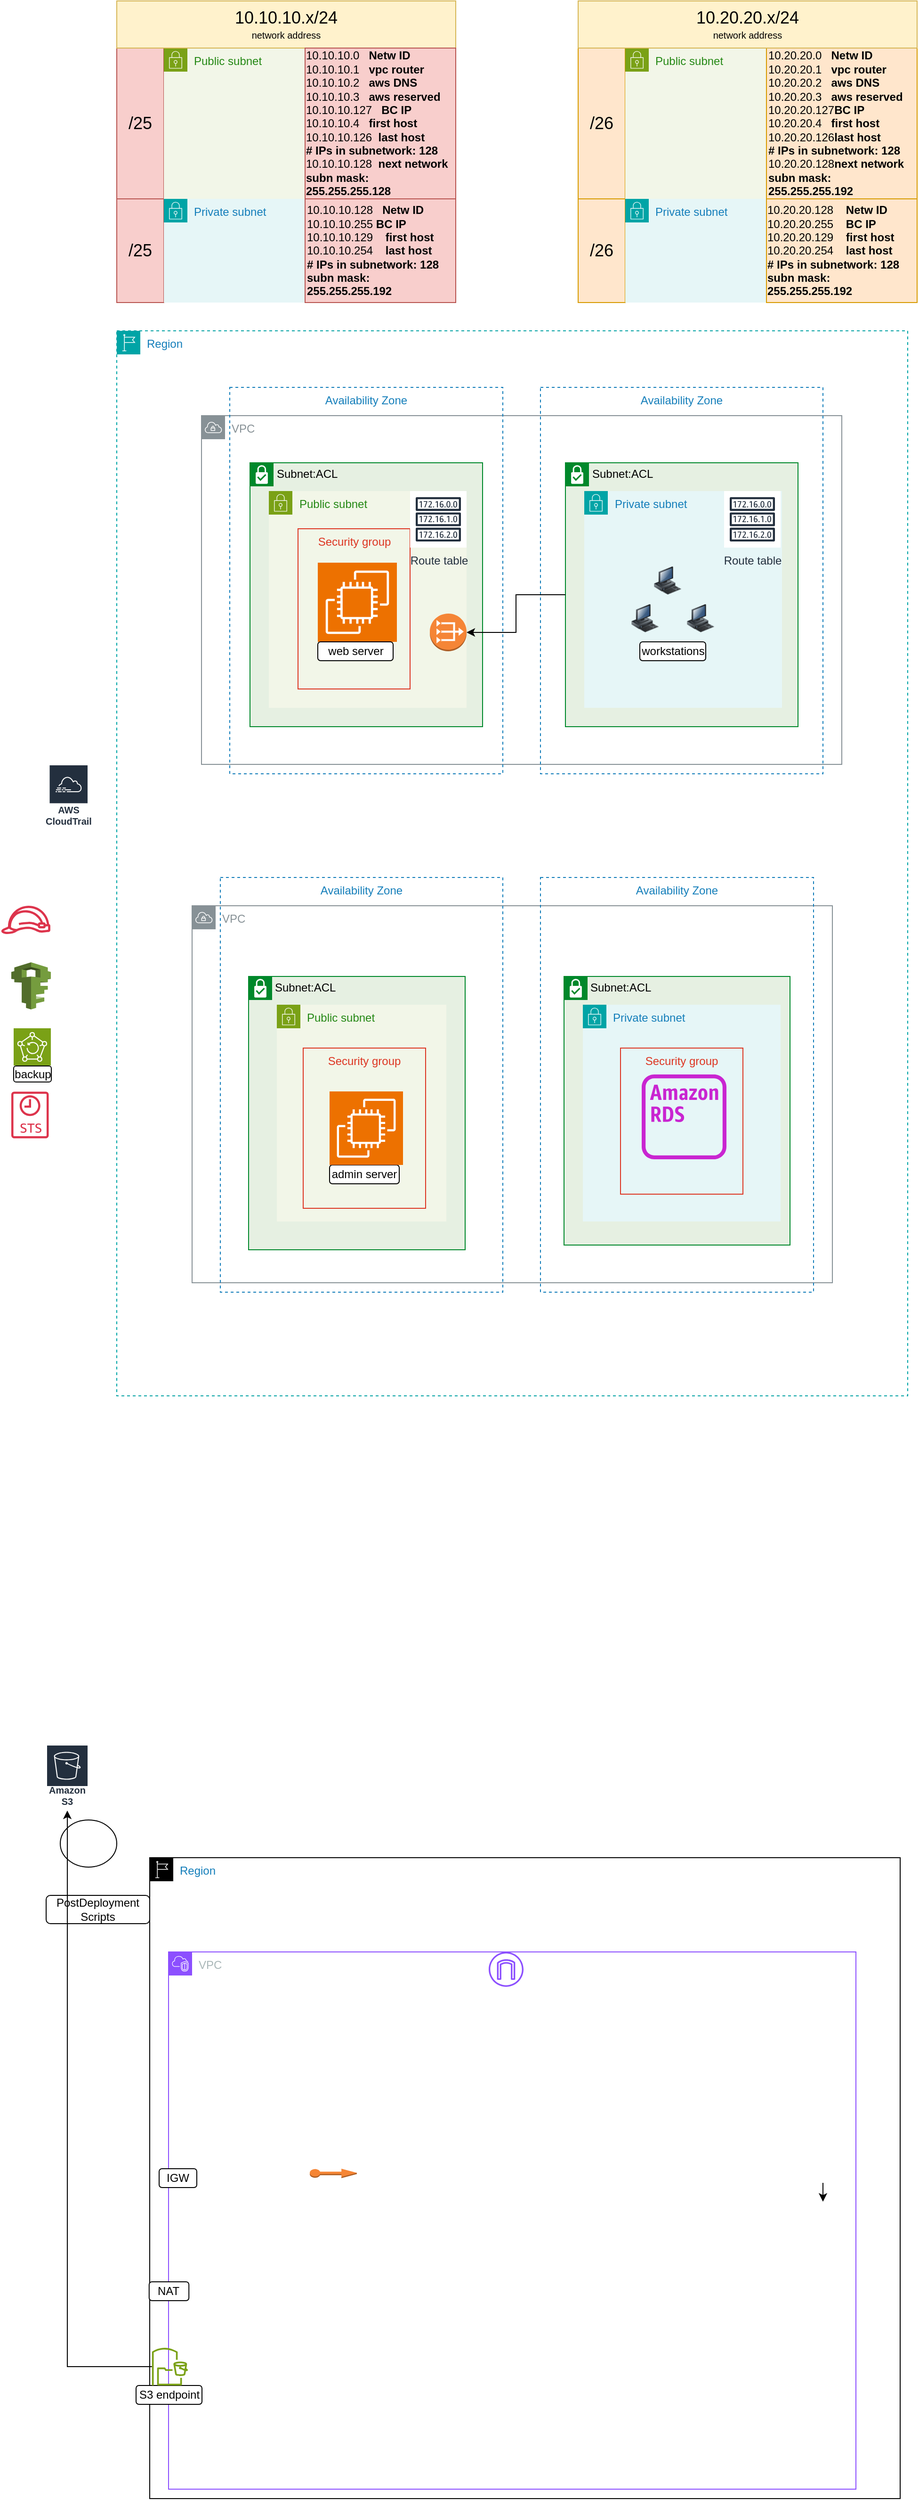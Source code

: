 <mxfile version="22.1.21" type="github">
  <diagram name="Pagina-1" id="PJHqQeVscJE3fAsvbVZz">
    <mxGraphModel dx="2704" dy="548" grid="1" gridSize="10" guides="1" tooltips="1" connect="1" arrows="1" fold="1" page="1" pageScale="1" pageWidth="827" pageHeight="1169" math="0" shadow="0">
      <root>
        <mxCell id="0" />
        <mxCell id="1" parent="0" />
        <mxCell id="nFN0qH9Q3qQGWHZ8weUC-11" value="Amazon S3" style="sketch=0;outlineConnect=0;fontColor=#232F3E;gradientColor=none;strokeColor=#ffffff;fillColor=#232F3E;dashed=0;verticalLabelPosition=middle;verticalAlign=bottom;align=center;html=1;whiteSpace=wrap;fontSize=10;fontStyle=1;spacing=3;shape=mxgraph.aws4.productIcon;prIcon=mxgraph.aws4.s3;" parent="1" vertex="1">
          <mxGeometry x="-1365" y="1880" width="45" height="70" as="geometry" />
        </mxCell>
        <mxCell id="nFN0qH9Q3qQGWHZ8weUC-15" value="" style="outlineConnect=0;dashed=0;verticalLabelPosition=bottom;verticalAlign=top;align=center;html=1;shape=mxgraph.aws3.iam;fillColor=#759C3E;gradientColor=none;" parent="1" vertex="1">
          <mxGeometry x="-1402" y="1050" width="42" height="50" as="geometry" />
        </mxCell>
        <mxCell id="nFN0qH9Q3qQGWHZ8weUC-18" value="" style="sketch=0;outlineConnect=0;fontColor=#232F3E;gradientColor=none;fillColor=#DD344C;strokeColor=none;dashed=0;verticalLabelPosition=bottom;verticalAlign=top;align=center;html=1;fontSize=12;fontStyle=0;aspect=fixed;pointerEvents=1;shape=mxgraph.aws4.sts_alternate;" parent="1" vertex="1">
          <mxGeometry x="-1402" y="1187" width="39.74" height="50" as="geometry" />
        </mxCell>
        <mxCell id="VpXMpqJgnysS3OqA2jy1-1" value="" style="sketch=0;outlineConnect=0;fontColor=#232F3E;gradientColor=none;fillColor=#DD344C;strokeColor=none;dashed=0;verticalLabelPosition=bottom;verticalAlign=top;align=center;html=1;fontSize=12;fontStyle=0;aspect=fixed;pointerEvents=1;shape=mxgraph.aws4.role;" parent="1" vertex="1">
          <mxGeometry x="-1413.21" y="990" width="53.21" height="30" as="geometry" />
        </mxCell>
        <mxCell id="Sj0KoQw-8R_YdXfJVcrg-11" value="&lt;font style=&quot;font-size: 18px;&quot;&gt;/26&lt;/font&gt;" style="rounded=0;whiteSpace=wrap;html=1;fillColor=#ffe6cc;strokeColor=#d79b00;" parent="1" vertex="1">
          <mxGeometry x="-800" y="80" width="50" height="160" as="geometry" />
        </mxCell>
        <mxCell id="Sj0KoQw-8R_YdXfJVcrg-12" value="&lt;font style=&quot;font-size: 18px;&quot;&gt;/25&lt;/font&gt;" style="rounded=0;whiteSpace=wrap;html=1;fillColor=#f8cecc;strokeColor=#b85450;" parent="1" vertex="1">
          <mxGeometry x="-1290" y="80" width="50" height="160" as="geometry" />
        </mxCell>
        <mxCell id="Sj0KoQw-8R_YdXfJVcrg-18" value="&lt;font style=&quot;font-size: 18px;&quot;&gt;/25&lt;/font&gt;" style="rounded=0;whiteSpace=wrap;html=1;fillColor=#f8cecc;strokeColor=#b85450;" parent="1" vertex="1">
          <mxGeometry x="-1290" y="240" width="50" height="110" as="geometry" />
        </mxCell>
        <mxCell id="Sj0KoQw-8R_YdXfJVcrg-19" value="&lt;font style=&quot;font-size: 18px;&quot;&gt;/26&lt;/font&gt;" style="rounded=0;whiteSpace=wrap;html=1;fillColor=#ffe6cc;strokeColor=#d79b00;" parent="1" vertex="1">
          <mxGeometry x="-800" y="240" width="50" height="110" as="geometry" />
        </mxCell>
        <mxCell id="Sj0KoQw-8R_YdXfJVcrg-20" value="Public subnet" style="points=[[0,0],[0.25,0],[0.5,0],[0.75,0],[1,0],[1,0.25],[1,0.5],[1,0.75],[1,1],[0.75,1],[0.5,1],[0.25,1],[0,1],[0,0.75],[0,0.5],[0,0.25]];outlineConnect=0;gradientColor=none;html=1;whiteSpace=wrap;fontSize=12;fontStyle=0;container=1;pointerEvents=0;collapsible=0;recursiveResize=0;shape=mxgraph.aws4.group;grIcon=mxgraph.aws4.group_security_group;grStroke=0;strokeColor=#7AA116;fillColor=#F2F6E8;verticalAlign=top;align=left;spacingLeft=30;fontColor=#248814;dashed=0;" parent="1" vertex="1">
          <mxGeometry x="-1240" y="80" width="150" height="160" as="geometry" />
        </mxCell>
        <mxCell id="Sj0KoQw-8R_YdXfJVcrg-22" value="&lt;div&gt;&lt;font style=&quot;font-size: 18px;&quot;&gt;10.10.10.x/24&lt;br&gt;&lt;/font&gt;&lt;/div&gt;&lt;div&gt;&lt;font style=&quot;font-size: 10px;&quot;&gt;network address&lt;font&gt;&lt;br&gt;&lt;/font&gt;&lt;/font&gt;&lt;/div&gt;" style="rounded=0;whiteSpace=wrap;html=1;fillColor=#fff2cc;strokeColor=#d6b656;" parent="1" vertex="1">
          <mxGeometry x="-1290" y="30" width="360" height="50" as="geometry" />
        </mxCell>
        <mxCell id="Sj0KoQw-8R_YdXfJVcrg-23" value="Public subnet" style="points=[[0,0],[0.25,0],[0.5,0],[0.75,0],[1,0],[1,0.25],[1,0.5],[1,0.75],[1,1],[0.75,1],[0.5,1],[0.25,1],[0,1],[0,0.75],[0,0.5],[0,0.25]];outlineConnect=0;gradientColor=none;html=1;whiteSpace=wrap;fontSize=12;fontStyle=0;container=1;pointerEvents=0;collapsible=0;recursiveResize=0;shape=mxgraph.aws4.group;grIcon=mxgraph.aws4.group_security_group;grStroke=0;strokeColor=#7AA116;fillColor=#F2F6E8;verticalAlign=top;align=left;spacingLeft=30;fontColor=#248814;dashed=0;" parent="1" vertex="1">
          <mxGeometry x="-750" y="80" width="160" height="160" as="geometry" />
        </mxCell>
        <mxCell id="Sj0KoQw-8R_YdXfJVcrg-24" value="Private subnet" style="points=[[0,0],[0.25,0],[0.5,0],[0.75,0],[1,0],[1,0.25],[1,0.5],[1,0.75],[1,1],[0.75,1],[0.5,1],[0.25,1],[0,1],[0,0.75],[0,0.5],[0,0.25]];outlineConnect=0;gradientColor=none;html=1;whiteSpace=wrap;fontSize=12;fontStyle=0;container=1;pointerEvents=0;collapsible=0;recursiveResize=0;shape=mxgraph.aws4.group;grIcon=mxgraph.aws4.group_security_group;grStroke=0;strokeColor=#00A4A6;fillColor=#E6F6F7;verticalAlign=top;align=left;spacingLeft=30;fontColor=#147EBA;dashed=0;" parent="1" vertex="1">
          <mxGeometry x="-750" y="240" width="150" height="110" as="geometry" />
        </mxCell>
        <mxCell id="Sj0KoQw-8R_YdXfJVcrg-30" value="Private subnet" style="points=[[0,0],[0.25,0],[0.5,0],[0.75,0],[1,0],[1,0.25],[1,0.5],[1,0.75],[1,1],[0.75,1],[0.5,1],[0.25,1],[0,1],[0,0.75],[0,0.5],[0,0.25]];outlineConnect=0;gradientColor=none;html=1;whiteSpace=wrap;fontSize=12;fontStyle=0;container=1;pointerEvents=0;collapsible=0;recursiveResize=0;shape=mxgraph.aws4.group;grIcon=mxgraph.aws4.group_security_group;grStroke=0;strokeColor=#00A4A6;fillColor=#E6F6F7;verticalAlign=top;align=left;spacingLeft=30;fontColor=#147EBA;dashed=0;" parent="1" vertex="1">
          <mxGeometry x="-1240" y="240" width="150" height="110" as="geometry" />
        </mxCell>
        <mxCell id="Sj0KoQw-8R_YdXfJVcrg-31" value="&lt;div align=&quot;left&quot;&gt;10.10.10.0&amp;nbsp;&amp;nbsp; &lt;b&gt;Netw ID &lt;/b&gt;&amp;nbsp;&amp;nbsp;&amp;nbsp;&amp;nbsp;&amp;nbsp;&amp;nbsp;&amp;nbsp;&amp;nbsp; &lt;br&gt;&lt;/div&gt;&lt;div align=&quot;left&quot;&gt;10.10.10.1&amp;nbsp;&amp;nbsp; &lt;b&gt;vpc router&lt;/b&gt;&lt;/div&gt;&lt;div align=&quot;left&quot;&gt;10.10.10.2&amp;nbsp;&amp;nbsp; &lt;b&gt;aws DNS&lt;/b&gt;&lt;/div&gt;&lt;div align=&quot;left&quot;&gt;10.10.10.3&amp;nbsp;&amp;nbsp; &lt;b&gt;aws reserved&lt;/b&gt;&lt;/div&gt;&lt;div align=&quot;left&quot;&gt;10.10.10.127 &amp;nbsp; &lt;b&gt;BC IP&lt;/b&gt;&lt;/div&gt;&lt;div align=&quot;left&quot;&gt;10.10.10.4&amp;nbsp;&amp;nbsp; &lt;b&gt;first host&lt;/b&gt;&lt;/div&gt;&lt;div align=&quot;left&quot;&gt;10.10.10.126&amp;nbsp; &lt;b&gt;last host&lt;/b&gt;&lt;/div&gt;&lt;div align=&quot;left&quot;&gt;&lt;b&gt;# IPs in subnetwork: 128&lt;br&gt;&lt;/b&gt;&lt;/div&gt;&lt;div align=&quot;left&quot;&gt;10.10.10.128&amp;nbsp; &lt;b&gt;next network&lt;/b&gt;&lt;/div&gt;&lt;div align=&quot;left&quot;&gt;&lt;b&gt;subn mask: 255.255.255.128&lt;br&gt;&lt;/b&gt;&lt;/div&gt;" style="whiteSpace=wrap;html=1;fillColor=#f8cecc;strokeColor=#b85450;" parent="1" vertex="1">
          <mxGeometry x="-1090" y="80" width="160" height="160" as="geometry" />
        </mxCell>
        <mxCell id="Sj0KoQw-8R_YdXfJVcrg-35" value="&lt;div align=&quot;left&quot;&gt;10.10.10.128 &amp;nbsp; &lt;b&gt;Netw ID&lt;/b&gt;&lt;br&gt;&lt;/div&gt;&lt;div align=&quot;left&quot;&gt;10.10.10.255 &lt;b&gt;BC IP&lt;/b&gt;&lt;/div&gt;&lt;div align=&quot;left&quot;&gt;10.10.10.129 &amp;nbsp;&amp;nbsp; &lt;b&gt;first host&lt;/b&gt;&lt;/div&gt;&lt;div align=&quot;left&quot;&gt;10.10.10.254 &amp;nbsp;&amp;nbsp;&lt;b&gt; last host&lt;/b&gt;&lt;/div&gt;&lt;div align=&quot;left&quot;&gt;&lt;b&gt;# IPs in subnetwork: 128&lt;br&gt;&lt;/b&gt;&lt;/div&gt;&lt;div align=&quot;left&quot;&gt;&lt;b&gt;subn mask: 255.255.255.192&lt;br&gt;&lt;/b&gt;&lt;/div&gt;" style="whiteSpace=wrap;html=1;align=left;fillColor=#f8cecc;strokeColor=#b85450;" parent="1" vertex="1">
          <mxGeometry x="-1090" y="240" width="160" height="110" as="geometry" />
        </mxCell>
        <mxCell id="Sj0KoQw-8R_YdXfJVcrg-36" value="&lt;div align=&quot;left&quot;&gt;10.20.20.128 &amp;nbsp;&amp;nbsp; &lt;b&gt;Netw ID&lt;/b&gt;&lt;br&gt;&lt;/div&gt;&lt;div align=&quot;left&quot;&gt;10.20.20.255 &amp;nbsp;&amp;nbsp; &lt;b&gt;BC IP&lt;/b&gt;&lt;/div&gt;&lt;div align=&quot;left&quot;&gt;10.20.20.129 &amp;nbsp;&amp;nbsp; &lt;b&gt;first host&lt;/b&gt;&lt;/div&gt;&lt;div align=&quot;left&quot;&gt;10.20.20.254 &amp;nbsp;&amp;nbsp;&lt;b&gt; last host&lt;/b&gt;&lt;/div&gt;&lt;div align=&quot;left&quot;&gt;&lt;b&gt;# IPs in subnetwork: 128&lt;br&gt;&lt;/b&gt;&lt;/div&gt;&lt;div align=&quot;left&quot;&gt;&lt;b&gt;subn mask: 255.255.255.192&lt;br&gt;&lt;/b&gt;&lt;/div&gt;" style="whiteSpace=wrap;html=1;fillColor=#ffe6cc;strokeColor=#d79b00;" parent="1" vertex="1">
          <mxGeometry x="-600" y="240" width="160" height="110" as="geometry" />
        </mxCell>
        <mxCell id="Sj0KoQw-8R_YdXfJVcrg-37" value="&lt;div align=&quot;left&quot;&gt;10.20.20.0&amp;nbsp;&amp;nbsp; &lt;b&gt;Netw ID &lt;/b&gt;&amp;nbsp;&amp;nbsp;&amp;nbsp;&amp;nbsp;&amp;nbsp;&amp;nbsp;&amp;nbsp;&amp;nbsp; &lt;br&gt;&lt;/div&gt;&lt;div align=&quot;left&quot;&gt;10.20.20.1&amp;nbsp;&amp;nbsp; &lt;b&gt;vpc router&lt;/b&gt;&lt;/div&gt;&lt;div align=&quot;left&quot;&gt;10.20.20.2&amp;nbsp;&amp;nbsp; &lt;b&gt;aws DNS&lt;/b&gt;&lt;/div&gt;&lt;div align=&quot;left&quot;&gt;10.20.20.3&amp;nbsp;&amp;nbsp; &lt;b&gt;aws reserved&lt;/b&gt;&lt;/div&gt;&lt;div align=&quot;left&quot;&gt;10.20.20.127&lt;b&gt;BC IP&lt;/b&gt;&lt;/div&gt;&lt;div align=&quot;left&quot;&gt;10.20.20.4&amp;nbsp;&amp;nbsp; &lt;b&gt;first host&lt;/b&gt;&lt;/div&gt;&lt;div align=&quot;left&quot;&gt;10.20.20.126&lt;b&gt;last host&lt;/b&gt;&lt;/div&gt;&lt;div align=&quot;left&quot;&gt;&lt;b&gt;# IPs in subnetwork: 128&lt;br&gt;&lt;/b&gt;&lt;/div&gt;&lt;div align=&quot;left&quot;&gt;10.20.20.128&lt;b&gt;next network&lt;/b&gt;&lt;/div&gt;&lt;b&gt;subn mask: 255.255.255.192&lt;/b&gt;" style="whiteSpace=wrap;html=1;align=left;fillColor=#ffe6cc;strokeColor=#d79b00;" parent="1" vertex="1">
          <mxGeometry x="-600" y="80" width="160" height="160" as="geometry" />
        </mxCell>
        <mxCell id="Sj0KoQw-8R_YdXfJVcrg-59" value="" style="sketch=0;points=[[0,0,0],[0.25,0,0],[0.5,0,0],[0.75,0,0],[1,0,0],[0,1,0],[0.25,1,0],[0.5,1,0],[0.75,1,0],[1,1,0],[0,0.25,0],[0,0.5,0],[0,0.75,0],[1,0.25,0],[1,0.5,0],[1,0.75,0]];outlineConnect=0;fontColor=#232F3E;fillColor=#7AA116;strokeColor=#ffffff;dashed=0;verticalLabelPosition=bottom;verticalAlign=top;align=center;html=1;fontSize=12;fontStyle=0;aspect=fixed;shape=mxgraph.aws4.resourceIcon;resIcon=mxgraph.aws4.backup;" parent="1" vertex="1">
          <mxGeometry x="-1399.5" y="1120" width="39.5" height="39.5" as="geometry" />
        </mxCell>
        <mxCell id="Sj0KoQw-8R_YdXfJVcrg-62" value="backup" style="rounded=1;whiteSpace=wrap;html=1;" parent="1" vertex="1">
          <mxGeometry x="-1399.5" y="1160" width="40" height="17" as="geometry" />
        </mxCell>
        <mxCell id="Sj0KoQw-8R_YdXfJVcrg-85" value="" style="ellipse;whiteSpace=wrap;html=1;" parent="1" vertex="1">
          <mxGeometry x="-1350" y="1960" width="60" height="50" as="geometry" />
        </mxCell>
        <mxCell id="Sj0KoQw-8R_YdXfJVcrg-86" value="&lt;div&gt;PostDeployment&lt;/div&gt;&lt;div&gt;Scripts&lt;br&gt;&lt;/div&gt;" style="rounded=1;whiteSpace=wrap;html=1;" parent="1" vertex="1">
          <mxGeometry x="-1365" y="2040" width="110" height="30" as="geometry" />
        </mxCell>
        <mxCell id="Sj0KoQw-8R_YdXfJVcrg-88" style="edgeStyle=orthogonalEdgeStyle;rounded=0;orthogonalLoop=1;jettySize=auto;html=1;" parent="1" source="Sj0KoQw-8R_YdXfJVcrg-87" target="nFN0qH9Q3qQGWHZ8weUC-11" edge="1">
          <mxGeometry relative="1" as="geometry" />
        </mxCell>
        <mxCell id="KPopFSbUGK39HecRnWOT-2" value="AWS&#xa;CloudTrail" style="sketch=0;outlineConnect=0;fontColor=#232F3E;gradientColor=none;strokeColor=#ffffff;fillColor=#232F3E;dashed=0;verticalLabelPosition=middle;verticalAlign=bottom;align=center;html=1;whiteSpace=wrap;fontSize=10;fontStyle=1;spacing=3;shape=mxgraph.aws4.productIcon;prIcon=mxgraph.aws4.cloudtrail;" parent="1" vertex="1">
          <mxGeometry x="-1362.26" y="840" width="42.26" height="70" as="geometry" />
        </mxCell>
        <mxCell id="nFN0qH9Q3qQGWHZ8weUC-1" value="Region" style="points=[[0,0],[0.25,0],[0.5,0],[0.75,0],[1,0],[1,0.25],[1,0.5],[1,0.75],[1,1],[0.75,1],[0.5,1],[0.25,1],[0,1],[0,0.75],[0,0.5],[0,0.25]];outlineConnect=0;gradientColor=none;html=1;whiteSpace=wrap;fontSize=12;fontStyle=0;container=1;pointerEvents=0;collapsible=0;recursiveResize=0;shape=mxgraph.aws4.group;grIcon=mxgraph.aws4.group_region;strokeColor=default;fillColor=none;verticalAlign=top;align=left;spacingLeft=30;fontColor=#147EBA;" parent="1" vertex="1">
          <mxGeometry x="-1255" y="2000" width="797" height="680" as="geometry" />
        </mxCell>
        <mxCell id="Sj0KoQw-8R_YdXfJVcrg-56" value="VPC" style="points=[[0,0],[0.25,0],[0.5,0],[0.75,0],[1,0],[1,0.25],[1,0.5],[1,0.75],[1,1],[0.75,1],[0.5,1],[0.25,1],[0,1],[0,0.75],[0,0.5],[0,0.25]];outlineConnect=0;gradientColor=none;html=1;whiteSpace=wrap;fontSize=12;fontStyle=0;container=1;pointerEvents=0;collapsible=0;recursiveResize=0;shape=mxgraph.aws4.group;grIcon=mxgraph.aws4.group_vpc2;strokeColor=#8C4FFF;fillColor=none;verticalAlign=top;align=left;spacingLeft=30;fontColor=#AAB7B8;dashed=0;" parent="nFN0qH9Q3qQGWHZ8weUC-1" vertex="1">
          <mxGeometry x="20" y="100" width="730" height="570" as="geometry" />
        </mxCell>
        <mxCell id="Sj0KoQw-8R_YdXfJVcrg-41" value="" style="sketch=0;outlineConnect=0;fontColor=#232F3E;gradientColor=none;fillColor=#8C4FFF;strokeColor=none;dashed=0;verticalLabelPosition=bottom;verticalAlign=top;align=center;html=1;fontSize=12;fontStyle=0;aspect=fixed;pointerEvents=1;shape=mxgraph.aws4.internet_gateway;" parent="Sj0KoQw-8R_YdXfJVcrg-56" vertex="1">
          <mxGeometry x="340" width="37" height="37" as="geometry" />
        </mxCell>
        <mxCell id="Sj0KoQw-8R_YdXfJVcrg-57" value="NAT" style="rounded=1;whiteSpace=wrap;html=1;" parent="Sj0KoQw-8R_YdXfJVcrg-56" vertex="1">
          <mxGeometry x="-20.6" y="350" width="42.21" height="20" as="geometry" />
        </mxCell>
        <mxCell id="Sj0KoQw-8R_YdXfJVcrg-79" value="S3 endpoint" style="rounded=1;whiteSpace=wrap;html=1;" parent="Sj0KoQw-8R_YdXfJVcrg-56" vertex="1">
          <mxGeometry x="-34.5" y="460" width="70" height="20" as="geometry" />
        </mxCell>
        <mxCell id="Sj0KoQw-8R_YdXfJVcrg-87" value="" style="sketch=0;outlineConnect=0;fontColor=#232F3E;gradientColor=none;fillColor=#7AA116;strokeColor=none;dashed=0;verticalLabelPosition=bottom;verticalAlign=top;align=center;html=1;fontSize=12;fontStyle=0;aspect=fixed;pointerEvents=1;shape=mxgraph.aws4.s3_file_gateway;" parent="Sj0KoQw-8R_YdXfJVcrg-56" vertex="1">
          <mxGeometry x="-18.5" y="420" width="40" height="40" as="geometry" />
        </mxCell>
        <mxCell id="a6HNcy5Feu2oso-R9xLX-15" value="" style="outlineConnect=0;dashed=0;verticalLabelPosition=bottom;verticalAlign=top;align=center;html=1;shape=mxgraph.aws3.elastic_ip;fillColor=#F58534;gradientColor=none;" parent="Sj0KoQw-8R_YdXfJVcrg-56" vertex="1">
          <mxGeometry x="150" y="230" width="50" height="10" as="geometry" />
        </mxCell>
        <mxCell id="Sj0KoQw-8R_YdXfJVcrg-58" value="IGW" style="rounded=1;whiteSpace=wrap;html=1;" parent="nFN0qH9Q3qQGWHZ8weUC-1" vertex="1">
          <mxGeometry x="10" y="330" width="40" height="20" as="geometry" />
        </mxCell>
        <mxCell id="a6HNcy5Feu2oso-R9xLX-4" style="edgeStyle=orthogonalEdgeStyle;rounded=0;orthogonalLoop=1;jettySize=auto;html=1;" parent="nFN0qH9Q3qQGWHZ8weUC-1" edge="1">
          <mxGeometry relative="1" as="geometry">
            <mxPoint x="715" y="345" as="sourcePoint" />
            <mxPoint x="715" y="365" as="targetPoint" />
          </mxGeometry>
        </mxCell>
        <mxCell id="_0UyvHpJM2_UYdEt7BVN-1" value="&lt;div&gt;&lt;font style=&quot;font-size: 18px;&quot;&gt;10.20.20.x/24&lt;br&gt;&lt;/font&gt;&lt;/div&gt;&lt;div&gt;&lt;font style=&quot;font-size: 10px;&quot;&gt;network address&lt;font&gt;&lt;br&gt;&lt;/font&gt;&lt;/font&gt;&lt;/div&gt;" style="rounded=0;whiteSpace=wrap;html=1;fillColor=#fff2cc;strokeColor=#d6b656;" vertex="1" parent="1">
          <mxGeometry x="-800" y="30" width="360" height="50" as="geometry" />
        </mxCell>
        <mxCell id="_0UyvHpJM2_UYdEt7BVN-11" value="Region" style="points=[[0,0],[0.25,0],[0.5,0],[0.75,0],[1,0],[1,0.25],[1,0.5],[1,0.75],[1,1],[0.75,1],[0.5,1],[0.25,1],[0,1],[0,0.75],[0,0.5],[0,0.25]];outlineConnect=0;gradientColor=none;html=1;whiteSpace=wrap;fontSize=12;fontStyle=0;container=1;pointerEvents=0;collapsible=0;recursiveResize=0;shape=mxgraph.aws4.group;grIcon=mxgraph.aws4.group_region;strokeColor=#00A4A6;fillColor=none;verticalAlign=top;align=left;spacingLeft=30;fontColor=#147EBA;dashed=1;" vertex="1" parent="1">
          <mxGeometry x="-1290" y="380" width="840" height="1130" as="geometry" />
        </mxCell>
        <mxCell id="_0UyvHpJM2_UYdEt7BVN-15" value="VPC" style="sketch=0;outlineConnect=0;gradientColor=none;html=1;whiteSpace=wrap;fontSize=12;fontStyle=0;shape=mxgraph.aws4.group;grIcon=mxgraph.aws4.group_vpc;strokeColor=#879196;fillColor=none;verticalAlign=top;align=left;spacingLeft=30;fontColor=#879196;dashed=0;" vertex="1" parent="_0UyvHpJM2_UYdEt7BVN-11">
          <mxGeometry x="80" y="610" width="680" height="400" as="geometry" />
        </mxCell>
        <mxCell id="_0UyvHpJM2_UYdEt7BVN-20" value="Availability Zone" style="fillColor=none;strokeColor=#147EBA;dashed=1;verticalAlign=top;fontStyle=0;fontColor=#147EBA;whiteSpace=wrap;html=1;" vertex="1" parent="_0UyvHpJM2_UYdEt7BVN-11">
          <mxGeometry x="110" y="580" width="300" height="440" as="geometry" />
        </mxCell>
        <mxCell id="_0UyvHpJM2_UYdEt7BVN-21" value="Availability Zone" style="fillColor=none;strokeColor=#147EBA;dashed=1;verticalAlign=top;fontStyle=0;fontColor=#147EBA;whiteSpace=wrap;html=1;" vertex="1" parent="_0UyvHpJM2_UYdEt7BVN-11">
          <mxGeometry x="450" y="580" width="290" height="440" as="geometry" />
        </mxCell>
        <mxCell id="Sj0KoQw-8R_YdXfJVcrg-50" value="Subnet:ACL" style="shape=mxgraph.ibm.box;prType=subnet;fontStyle=0;verticalAlign=top;align=left;spacingLeft=32;spacingTop=4;fillColor=#E6F0E2;rounded=0;whiteSpace=wrap;html=1;strokeColor=#00882B;strokeWidth=1;dashed=0;container=1;spacing=-4;collapsible=0;expand=0;recursiveResize=0;" parent="_0UyvHpJM2_UYdEt7BVN-11" vertex="1">
          <mxGeometry x="140" y="685" width="230" height="290" as="geometry" />
        </mxCell>
        <mxCell id="Sj0KoQw-8R_YdXfJVcrg-54" value="Public subnet" style="points=[[0,0],[0.25,0],[0.5,0],[0.75,0],[1,0],[1,0.25],[1,0.5],[1,0.75],[1,1],[0.75,1],[0.5,1],[0.25,1],[0,1],[0,0.75],[0,0.5],[0,0.25]];outlineConnect=0;gradientColor=none;html=1;whiteSpace=wrap;fontSize=12;fontStyle=0;container=1;pointerEvents=0;collapsible=0;recursiveResize=0;shape=mxgraph.aws4.group;grIcon=mxgraph.aws4.group_security_group;grStroke=0;strokeColor=#7AA116;fillColor=#F2F6E8;verticalAlign=top;align=left;spacingLeft=30;fontColor=#248814;dashed=0;" parent="Sj0KoQw-8R_YdXfJVcrg-50" vertex="1">
          <mxGeometry x="30" y="30" width="180" height="230" as="geometry" />
        </mxCell>
        <mxCell id="_0UyvHpJM2_UYdEt7BVN-22" value="" style="edgeStyle=orthogonalEdgeStyle;rounded=0;orthogonalLoop=1;jettySize=auto;html=1;" edge="1" parent="Sj0KoQw-8R_YdXfJVcrg-54" source="Sj0KoQw-8R_YdXfJVcrg-16" target="Sj0KoQw-8R_YdXfJVcrg-69">
          <mxGeometry relative="1" as="geometry" />
        </mxCell>
        <mxCell id="Sj0KoQw-8R_YdXfJVcrg-16" value="admin server" style="rounded=1;whiteSpace=wrap;html=1;" parent="Sj0KoQw-8R_YdXfJVcrg-54" vertex="1">
          <mxGeometry x="56" y="170" width="74" height="20" as="geometry" />
        </mxCell>
        <mxCell id="Sj0KoQw-8R_YdXfJVcrg-69" value="" style="sketch=0;points=[[0,0,0],[0.25,0,0],[0.5,0,0],[0.75,0,0],[1,0,0],[0,1,0],[0.25,1,0],[0.5,1,0],[0.75,1,0],[1,1,0],[0,0.25,0],[0,0.5,0],[0,0.75,0],[1,0.25,0],[1,0.5,0],[1,0.75,0]];outlineConnect=0;fontColor=#232F3E;fillColor=#ED7100;strokeColor=#ffffff;dashed=0;verticalLabelPosition=bottom;verticalAlign=top;align=center;html=1;fontSize=12;fontStyle=0;aspect=fixed;shape=mxgraph.aws4.resourceIcon;resIcon=mxgraph.aws4.ec2;" parent="Sj0KoQw-8R_YdXfJVcrg-54" vertex="1">
          <mxGeometry x="56" y="92" width="78" height="78" as="geometry" />
        </mxCell>
        <mxCell id="Sj0KoQw-8R_YdXfJVcrg-72" value="Security group" style="fillColor=none;strokeColor=#DD3522;verticalAlign=top;fontStyle=0;fontColor=#DD3522;whiteSpace=wrap;html=1;" parent="Sj0KoQw-8R_YdXfJVcrg-54" vertex="1">
          <mxGeometry x="28" y="46" width="130" height="170" as="geometry" />
        </mxCell>
        <mxCell id="Sj0KoQw-8R_YdXfJVcrg-51" value="Subnet:ACL" style="shape=mxgraph.ibm.box;prType=subnet;fontStyle=0;verticalAlign=top;align=left;spacingLeft=32;spacingTop=4;fillColor=#E6F0E2;rounded=0;whiteSpace=wrap;html=1;strokeColor=#00882B;strokeWidth=1;dashed=0;container=1;spacing=-4;collapsible=0;expand=0;recursiveResize=0;" parent="_0UyvHpJM2_UYdEt7BVN-11" vertex="1">
          <mxGeometry x="475" y="685" width="240" height="285" as="geometry" />
        </mxCell>
        <mxCell id="Sj0KoQw-8R_YdXfJVcrg-52" value="Private subnet" style="points=[[0,0],[0.25,0],[0.5,0],[0.75,0],[1,0],[1,0.25],[1,0.5],[1,0.75],[1,1],[0.75,1],[0.5,1],[0.25,1],[0,1],[0,0.75],[0,0.5],[0,0.25]];outlineConnect=0;gradientColor=none;html=1;whiteSpace=wrap;fontSize=12;fontStyle=0;container=1;pointerEvents=0;collapsible=0;recursiveResize=0;shape=mxgraph.aws4.group;grIcon=mxgraph.aws4.group_security_group;grStroke=0;strokeColor=#00A4A6;fillColor=#E6F6F7;verticalAlign=top;align=left;spacingLeft=30;fontColor=#147EBA;dashed=0;" parent="Sj0KoQw-8R_YdXfJVcrg-51" vertex="1">
          <mxGeometry x="20" y="30" width="210" height="230" as="geometry" />
        </mxCell>
        <mxCell id="Sj0KoQw-8R_YdXfJVcrg-2" value="" style="sketch=0;outlineConnect=0;fontColor=#232F3E;gradientColor=none;fillColor=#C925D1;strokeColor=none;dashed=0;verticalLabelPosition=bottom;verticalAlign=top;align=center;html=1;fontSize=12;fontStyle=0;aspect=fixed;pointerEvents=1;shape=mxgraph.aws4.rds_instance_alt;" parent="Sj0KoQw-8R_YdXfJVcrg-52" vertex="1">
          <mxGeometry x="62.5" y="74" width="90" height="90" as="geometry" />
        </mxCell>
        <mxCell id="Sj0KoQw-8R_YdXfJVcrg-74" value="Security group" style="fillColor=none;strokeColor=#DD3522;verticalAlign=top;fontStyle=0;fontColor=#DD3522;whiteSpace=wrap;html=1;" parent="Sj0KoQw-8R_YdXfJVcrg-51" vertex="1">
          <mxGeometry x="60" y="76" width="130" height="155" as="geometry" />
        </mxCell>
        <mxCell id="_0UyvHpJM2_UYdEt7BVN-13" style="edgeStyle=orthogonalEdgeStyle;rounded=0;orthogonalLoop=1;jettySize=auto;html=1;exitX=0.5;exitY=1;exitDx=0;exitDy=0;" edge="1" parent="1" source="_0UyvHpJM2_UYdEt7BVN-11" target="_0UyvHpJM2_UYdEt7BVN-11">
          <mxGeometry relative="1" as="geometry" />
        </mxCell>
        <mxCell id="_0UyvHpJM2_UYdEt7BVN-14" value="VPC" style="sketch=0;outlineConnect=0;gradientColor=none;html=1;whiteSpace=wrap;fontSize=12;fontStyle=0;shape=mxgraph.aws4.group;grIcon=mxgraph.aws4.group_vpc;strokeColor=#879196;fillColor=none;verticalAlign=top;align=left;spacingLeft=30;fontColor=#879196;dashed=0;" vertex="1" parent="1">
          <mxGeometry x="-1200" y="470" width="680" height="370" as="geometry" />
        </mxCell>
        <mxCell id="_0UyvHpJM2_UYdEt7BVN-17" value="Availability Zone" style="fillColor=none;strokeColor=#147EBA;dashed=1;verticalAlign=top;fontStyle=0;fontColor=#147EBA;whiteSpace=wrap;html=1;" vertex="1" parent="1">
          <mxGeometry x="-1170" y="440" width="290" height="410" as="geometry" />
        </mxCell>
        <mxCell id="_0UyvHpJM2_UYdEt7BVN-19" value="Availability Zone" style="fillColor=none;strokeColor=#147EBA;dashed=1;verticalAlign=top;fontStyle=0;fontColor=#147EBA;whiteSpace=wrap;html=1;" vertex="1" parent="1">
          <mxGeometry x="-840" y="440" width="300" height="410" as="geometry" />
        </mxCell>
        <mxCell id="Sj0KoQw-8R_YdXfJVcrg-43" value="Subnet:ACL" style="shape=mxgraph.ibm.box;prType=subnet;fontStyle=0;verticalAlign=top;align=left;spacingLeft=32;spacingTop=4;fillColor=#E6F0E2;rounded=0;whiteSpace=wrap;html=1;strokeColor=#00882B;strokeWidth=1;dashed=0;container=1;spacing=-4;collapsible=0;expand=0;recursiveResize=0;" parent="1" vertex="1">
          <mxGeometry x="-813.5" y="520" width="247" height="280" as="geometry" />
        </mxCell>
        <mxCell id="nFN0qH9Q3qQGWHZ8weUC-7" value="Private subnet" style="points=[[0,0],[0.25,0],[0.5,0],[0.75,0],[1,0],[1,0.25],[1,0.5],[1,0.75],[1,1],[0.75,1],[0.5,1],[0.25,1],[0,1],[0,0.75],[0,0.5],[0,0.25]];outlineConnect=0;gradientColor=none;html=1;whiteSpace=wrap;fontSize=12;fontStyle=0;container=1;pointerEvents=0;collapsible=0;recursiveResize=0;shape=mxgraph.aws4.group;grIcon=mxgraph.aws4.group_security_group;grStroke=0;strokeColor=#00A4A6;fillColor=#E6F6F7;verticalAlign=top;align=left;spacingLeft=30;fontColor=#147EBA;dashed=0;" parent="Sj0KoQw-8R_YdXfJVcrg-43" vertex="1">
          <mxGeometry x="20" y="30" width="210" height="230" as="geometry" />
        </mxCell>
        <mxCell id="VpXMpqJgnysS3OqA2jy1-2" value="Route table" style="sketch=0;outlineConnect=0;fontColor=#232F3E;gradientColor=none;strokeColor=#232F3E;fillColor=#ffffff;dashed=0;verticalLabelPosition=bottom;verticalAlign=top;align=center;html=1;fontSize=12;fontStyle=0;aspect=fixed;shape=mxgraph.aws4.resourceIcon;resIcon=mxgraph.aws4.route_table;" parent="nFN0qH9Q3qQGWHZ8weUC-7" vertex="1">
          <mxGeometry x="148.5" width="60" height="60" as="geometry" />
        </mxCell>
        <mxCell id="Sj0KoQw-8R_YdXfJVcrg-6" value="" style="image;html=1;image=img/lib/clip_art/computers/Workstation_128x128.png" parent="nFN0qH9Q3qQGWHZ8weUC-7" vertex="1">
          <mxGeometry x="43.5" y="120" width="42" height="30" as="geometry" />
        </mxCell>
        <mxCell id="Sj0KoQw-8R_YdXfJVcrg-7" value="" style="image;html=1;image=img/lib/clip_art/computers/Workstation_128x128.png" parent="Sj0KoQw-8R_YdXfJVcrg-43" vertex="1">
          <mxGeometry x="123.5" y="150" width="40" height="30" as="geometry" />
        </mxCell>
        <mxCell id="Sj0KoQw-8R_YdXfJVcrg-17" value="workstations" style="rounded=1;whiteSpace=wrap;html=1;" parent="Sj0KoQw-8R_YdXfJVcrg-43" vertex="1">
          <mxGeometry x="79" y="190" width="70" height="20" as="geometry" />
        </mxCell>
        <mxCell id="_0UyvHpJM2_UYdEt7BVN-24" style="edgeStyle=orthogonalEdgeStyle;rounded=0;orthogonalLoop=1;jettySize=auto;html=1;exitX=0.5;exitY=1;exitDx=0;exitDy=0;" edge="1" parent="Sj0KoQw-8R_YdXfJVcrg-43" source="Sj0KoQw-8R_YdXfJVcrg-17" target="Sj0KoQw-8R_YdXfJVcrg-17">
          <mxGeometry relative="1" as="geometry" />
        </mxCell>
        <mxCell id="Sj0KoQw-8R_YdXfJVcrg-8" value="" style="image;html=1;image=img/lib/clip_art/computers/Workstation_128x128.png" parent="Sj0KoQw-8R_YdXfJVcrg-43" vertex="1">
          <mxGeometry x="93.5" y="110" width="30" height="30" as="geometry" />
        </mxCell>
        <mxCell id="Sj0KoQw-8R_YdXfJVcrg-47" value="Subnet:ACL" style="shape=mxgraph.ibm.box;prType=subnet;fontStyle=0;verticalAlign=top;align=left;spacingLeft=32;spacingTop=4;fillColor=#E6F0E2;rounded=0;whiteSpace=wrap;html=1;strokeColor=#00882B;strokeWidth=1;dashed=0;container=1;spacing=-4;collapsible=0;expand=0;recursiveResize=0;" parent="1" vertex="1">
          <mxGeometry x="-1148.5" y="520" width="247" height="280" as="geometry" />
        </mxCell>
        <mxCell id="Sj0KoQw-8R_YdXfJVcrg-53" value="Public subnet" style="points=[[0,0],[0.25,0],[0.5,0],[0.75,0],[1,0],[1,0.25],[1,0.5],[1,0.75],[1,1],[0.75,1],[0.5,1],[0.25,1],[0,1],[0,0.75],[0,0.5],[0,0.25]];outlineConnect=0;gradientColor=none;html=1;whiteSpace=wrap;fontSize=12;fontStyle=0;container=1;pointerEvents=0;collapsible=0;recursiveResize=0;shape=mxgraph.aws4.group;grIcon=mxgraph.aws4.group_security_group;grStroke=0;strokeColor=#7AA116;fillColor=#F2F6E8;verticalAlign=top;align=left;spacingLeft=30;fontColor=#248814;dashed=0;" parent="Sj0KoQw-8R_YdXfJVcrg-47" vertex="1">
          <mxGeometry x="20" y="30" width="210" height="230" as="geometry" />
        </mxCell>
        <mxCell id="Sj0KoQw-8R_YdXfJVcrg-73" value="Security group" style="fillColor=none;strokeColor=#DD3522;verticalAlign=top;fontStyle=0;fontColor=#DD3522;whiteSpace=wrap;html=1;" parent="Sj0KoQw-8R_YdXfJVcrg-47" vertex="1">
          <mxGeometry x="51" y="70" width="119" height="170" as="geometry" />
        </mxCell>
        <mxCell id="Sj0KoQw-8R_YdXfJVcrg-65" value="" style="sketch=0;points=[[0,0,0],[0.25,0,0],[0.5,0,0],[0.75,0,0],[1,0,0],[0,1,0],[0.25,1,0],[0.5,1,0],[0.75,1,0],[1,1,0],[0,0.25,0],[0,0.5,0],[0,0.75,0],[1,0.25,0],[1,0.5,0],[1,0.75,0]];outlineConnect=0;fontColor=#232F3E;fillColor=#ED7100;strokeColor=#ffffff;dashed=0;verticalLabelPosition=bottom;verticalAlign=top;align=center;html=1;fontSize=12;fontStyle=0;aspect=fixed;shape=mxgraph.aws4.resourceIcon;resIcon=mxgraph.aws4.ec2;" parent="Sj0KoQw-8R_YdXfJVcrg-47" vertex="1">
          <mxGeometry x="72" y="106" width="84" height="84" as="geometry" />
        </mxCell>
        <mxCell id="Sj0KoQw-8R_YdXfJVcrg-14" value="web server" style="rounded=1;whiteSpace=wrap;html=1;" parent="Sj0KoQw-8R_YdXfJVcrg-47" vertex="1">
          <mxGeometry x="72" y="190" width="80" height="20" as="geometry" />
        </mxCell>
        <mxCell id="Sj0KoQw-8R_YdXfJVcrg-42" value="" style="outlineConnect=0;dashed=0;verticalLabelPosition=bottom;verticalAlign=top;align=center;html=1;shape=mxgraph.aws3.vpc_nat_gateway;fillColor=#F58536;gradientColor=none;" parent="Sj0KoQw-8R_YdXfJVcrg-47" vertex="1">
          <mxGeometry x="191" y="160" width="39" height="40" as="geometry" />
        </mxCell>
        <mxCell id="VpXMpqJgnysS3OqA2jy1-3" value="Route table" style="sketch=0;outlineConnect=0;fontColor=#232F3E;gradientColor=none;strokeColor=#232F3E;fillColor=#ffffff;dashed=0;verticalLabelPosition=bottom;verticalAlign=top;align=center;html=1;fontSize=12;fontStyle=0;aspect=fixed;shape=mxgraph.aws4.resourceIcon;resIcon=mxgraph.aws4.route_table;" parent="Sj0KoQw-8R_YdXfJVcrg-47" vertex="1">
          <mxGeometry x="170" y="30" width="60" height="60" as="geometry" />
        </mxCell>
        <mxCell id="_0UyvHpJM2_UYdEt7BVN-25" style="edgeStyle=orthogonalEdgeStyle;rounded=0;orthogonalLoop=1;jettySize=auto;html=1;entryX=1;entryY=0.5;entryDx=0;entryDy=0;entryPerimeter=0;" edge="1" parent="1" source="Sj0KoQw-8R_YdXfJVcrg-43" target="Sj0KoQw-8R_YdXfJVcrg-42">
          <mxGeometry relative="1" as="geometry" />
        </mxCell>
      </root>
    </mxGraphModel>
  </diagram>
</mxfile>
